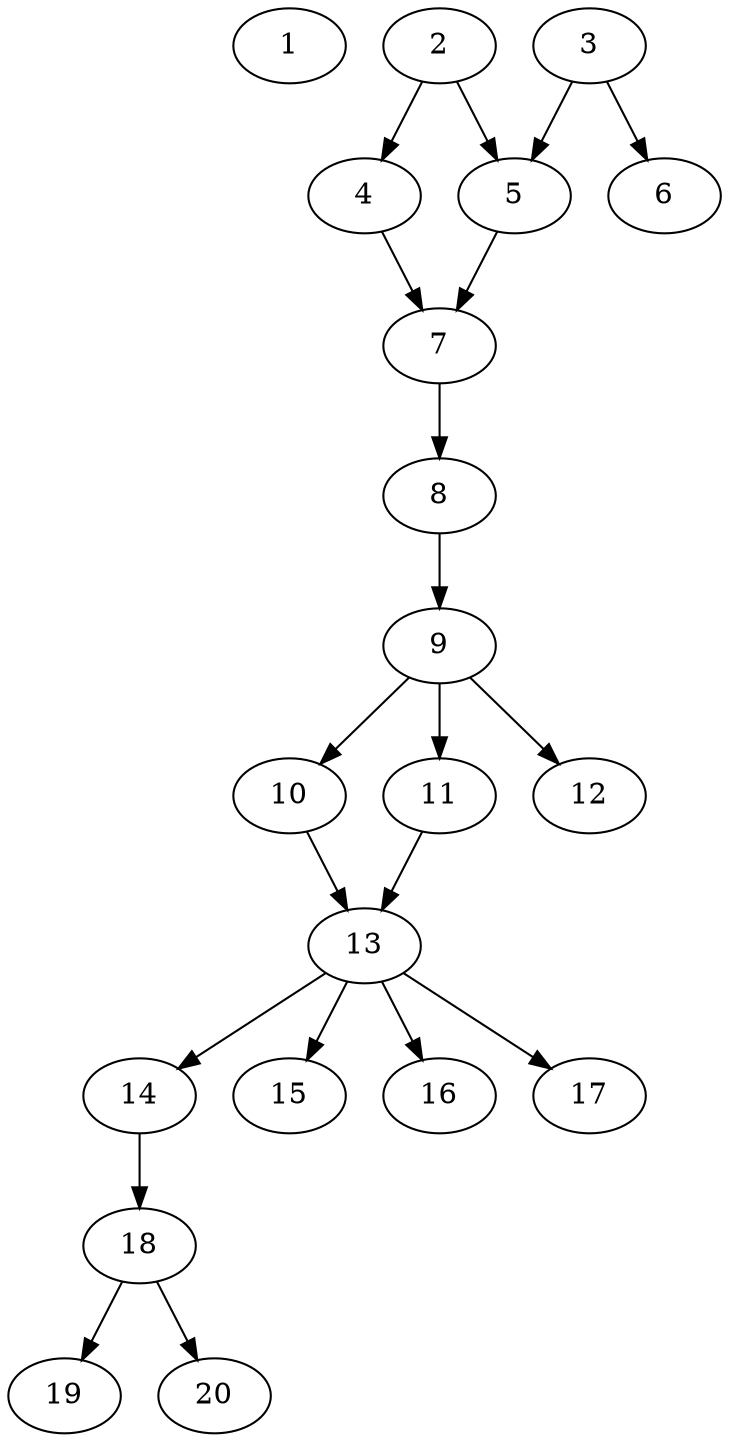 // DAG automatically generated by daggen at Sat Jul 27 15:35:20 2019
// ./daggen --dot -n 20 --ccr 0.3 --fat 0.4 --regular 0.5 --density 0.5 --mindata 5242880 --maxdata 52428800 
digraph G {
  1 [size="76963840", alpha="0.18", expect_size="23089152"] 
  2 [size="167891627", alpha="0.12", expect_size="50367488"] 
  2 -> 4 [size ="50367488"]
  2 -> 5 [size ="50367488"]
  3 [size="156119040", alpha="0.16", expect_size="46835712"] 
  3 -> 5 [size ="46835712"]
  3 -> 6 [size ="46835712"]
  4 [size="108369920", alpha="0.00", expect_size="32510976"] 
  4 -> 7 [size ="32510976"]
  5 [size="131072000", alpha="0.01", expect_size="39321600"] 
  5 -> 7 [size ="39321600"]
  6 [size="73362773", alpha="0.15", expect_size="22008832"] 
  7 [size="98986667", alpha="0.19", expect_size="29696000"] 
  7 -> 8 [size ="29696000"]
  8 [size="62972587", alpha="0.20", expect_size="18891776"] 
  8 -> 9 [size ="18891776"]
  9 [size="75608747", alpha="0.15", expect_size="22682624"] 
  9 -> 10 [size ="22682624"]
  9 -> 11 [size ="22682624"]
  9 -> 12 [size ="22682624"]
  10 [size="99652267", alpha="0.16", expect_size="29895680"] 
  10 -> 13 [size ="29895680"]
  11 [size="165529600", alpha="0.19", expect_size="49658880"] 
  11 -> 13 [size ="49658880"]
  12 [size="148599467", alpha="0.16", expect_size="44579840"] 
  13 [size="86173013", alpha="0.05", expect_size="25851904"] 
  13 -> 14 [size ="25851904"]
  13 -> 15 [size ="25851904"]
  13 -> 16 [size ="25851904"]
  13 -> 17 [size ="25851904"]
  14 [size="56405333", alpha="0.13", expect_size="16921600"] 
  14 -> 18 [size ="16921600"]
  15 [size="57555627", alpha="0.16", expect_size="17266688"] 
  16 [size="67525973", alpha="0.15", expect_size="20257792"] 
  17 [size="25163093", alpha="0.15", expect_size="7548928"] 
  18 [size="171543893", alpha="0.09", expect_size="51463168"] 
  18 -> 19 [size ="51463168"]
  18 -> 20 [size ="51463168"]
  19 [size="168598187", alpha="0.03", expect_size="50579456"] 
  20 [size="126347947", alpha="0.17", expect_size="37904384"] 
}
